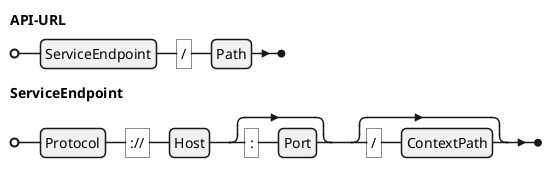 @startebnf ebnf_apiurl
API-URL = ServiceEndpoint, "/", Path;
ServiceEndpoint = Protocol, "://", Host, [":", Port], ["/", ContextPath];
@endebnf
